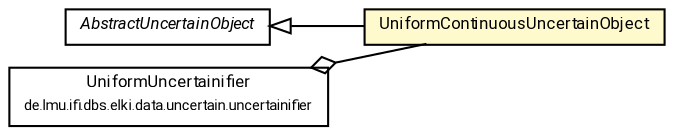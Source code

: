 #!/usr/local/bin/dot
#
# Class diagram 
# Generated by UMLGraph version R5_7_2-60-g0e99a6 (http://www.spinellis.gr/umlgraph/)
#

digraph G {
	graph [fontnames="svg"]
	edge [fontname="Roboto",fontsize=7,labelfontname="Roboto",labelfontsize=7,color="black"];
	node [fontname="Roboto",fontcolor="black",fontsize=8,shape=plaintext,margin=0,width=0,height=0];
	nodesep=0.15;
	ranksep=0.25;
	rankdir=LR;
	// de.lmu.ifi.dbs.elki.data.uncertain.AbstractUncertainObject
	c10499151 [label=<<table title="de.lmu.ifi.dbs.elki.data.uncertain.AbstractUncertainObject" border="0" cellborder="1" cellspacing="0" cellpadding="2" href="AbstractUncertainObject.html" target="_parent">
		<tr><td><table border="0" cellspacing="0" cellpadding="1">
		<tr><td align="center" balign="center"> <font face="Roboto"><i>AbstractUncertainObject</i></font> </td></tr>
		</table></td></tr>
		</table>>, URL="AbstractUncertainObject.html"];
	// de.lmu.ifi.dbs.elki.data.uncertain.uncertainifier.UniformUncertainifier
	c10499161 [label=<<table title="de.lmu.ifi.dbs.elki.data.uncertain.uncertainifier.UniformUncertainifier" border="0" cellborder="1" cellspacing="0" cellpadding="2" href="uncertainifier/UniformUncertainifier.html" target="_parent">
		<tr><td><table border="0" cellspacing="0" cellpadding="1">
		<tr><td align="center" balign="center"> <font face="Roboto">UniformUncertainifier</font> </td></tr>
		<tr><td align="center" balign="center"> <font face="Roboto" point-size="7.0">de.lmu.ifi.dbs.elki.data.uncertain.uncertainifier</font> </td></tr>
		</table></td></tr>
		</table>>, URL="uncertainifier/UniformUncertainifier.html"];
	// de.lmu.ifi.dbs.elki.data.uncertain.UniformContinuousUncertainObject
	c10499165 [label=<<table title="de.lmu.ifi.dbs.elki.data.uncertain.UniformContinuousUncertainObject" border="0" cellborder="1" cellspacing="0" cellpadding="2" bgcolor="lemonChiffon" href="UniformContinuousUncertainObject.html" target="_parent">
		<tr><td><table border="0" cellspacing="0" cellpadding="1">
		<tr><td align="center" balign="center"> <font face="Roboto">UniformContinuousUncertainObject</font> </td></tr>
		</table></td></tr>
		</table>>, URL="UniformContinuousUncertainObject.html"];
	// de.lmu.ifi.dbs.elki.data.uncertain.uncertainifier.UniformUncertainifier has de.lmu.ifi.dbs.elki.data.uncertain.UniformContinuousUncertainObject
	c10499161 -> c10499165 [arrowhead=none,arrowtail=ediamond,dir=back,weight=4];
	// de.lmu.ifi.dbs.elki.data.uncertain.UniformContinuousUncertainObject extends de.lmu.ifi.dbs.elki.data.uncertain.AbstractUncertainObject
	c10499151 -> c10499165 [arrowtail=empty,dir=back,weight=10];
}

